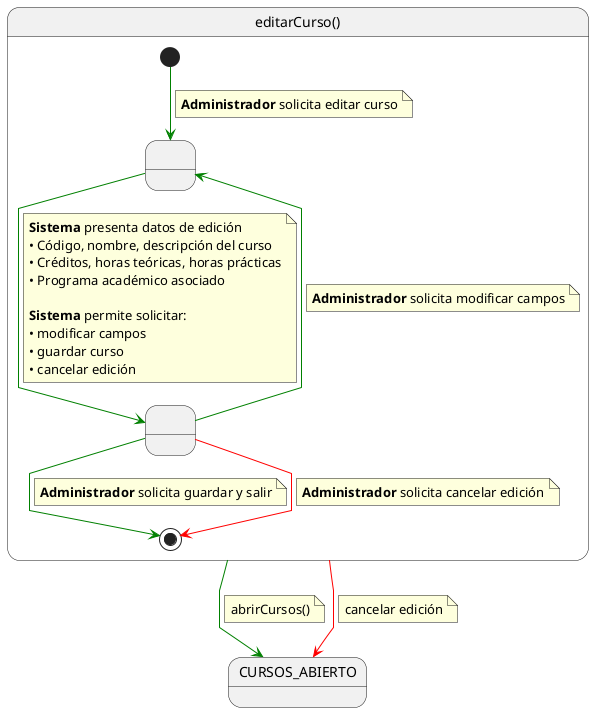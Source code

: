 @startuml editarCurso

skinparam linetype polyline

state editarCurso as "editarCurso()" {

    state " " as EditandoDatos
    state " " as GuardandoDatos 

    [*] -[#green]-> EditandoDatos 
    note on link
    <b>Administrador</b> solicita editar curso
    end note    
    
    EditandoDatos -[#green]-> GuardandoDatos
    note on link
    <b>Sistema</b> presenta datos de edición
    • Código, nombre, descripción del curso
    • Créditos, horas teóricas, horas prácticas
    • Programa académico asociado
    
    <b>Sistema</b> permite solicitar:
    • modificar campos
    • guardar curso
    • cancelar edición
    end note
    
    GuardandoDatos -[#green]-> EditandoDatos
    note on link
    <b>Administrador</b> solicita modificar campos
    end note
    
    GuardandoDatos -[#green]-> [*]
    note on link
    <b>Administrador</b> solicita guardar y salir
    end note

    GuardandoDatos -[#red]-> [*]
    note on link
    <b>Administrador</b> solicita cancelar edición
    end note

}

editarCurso -[#green]-> CURSOS_ABIERTO
note on link
abrirCursos()
end note

editarCurso -[#red]-> CURSOS_ABIERTO
note on link
cancelar edición
end note

@enduml